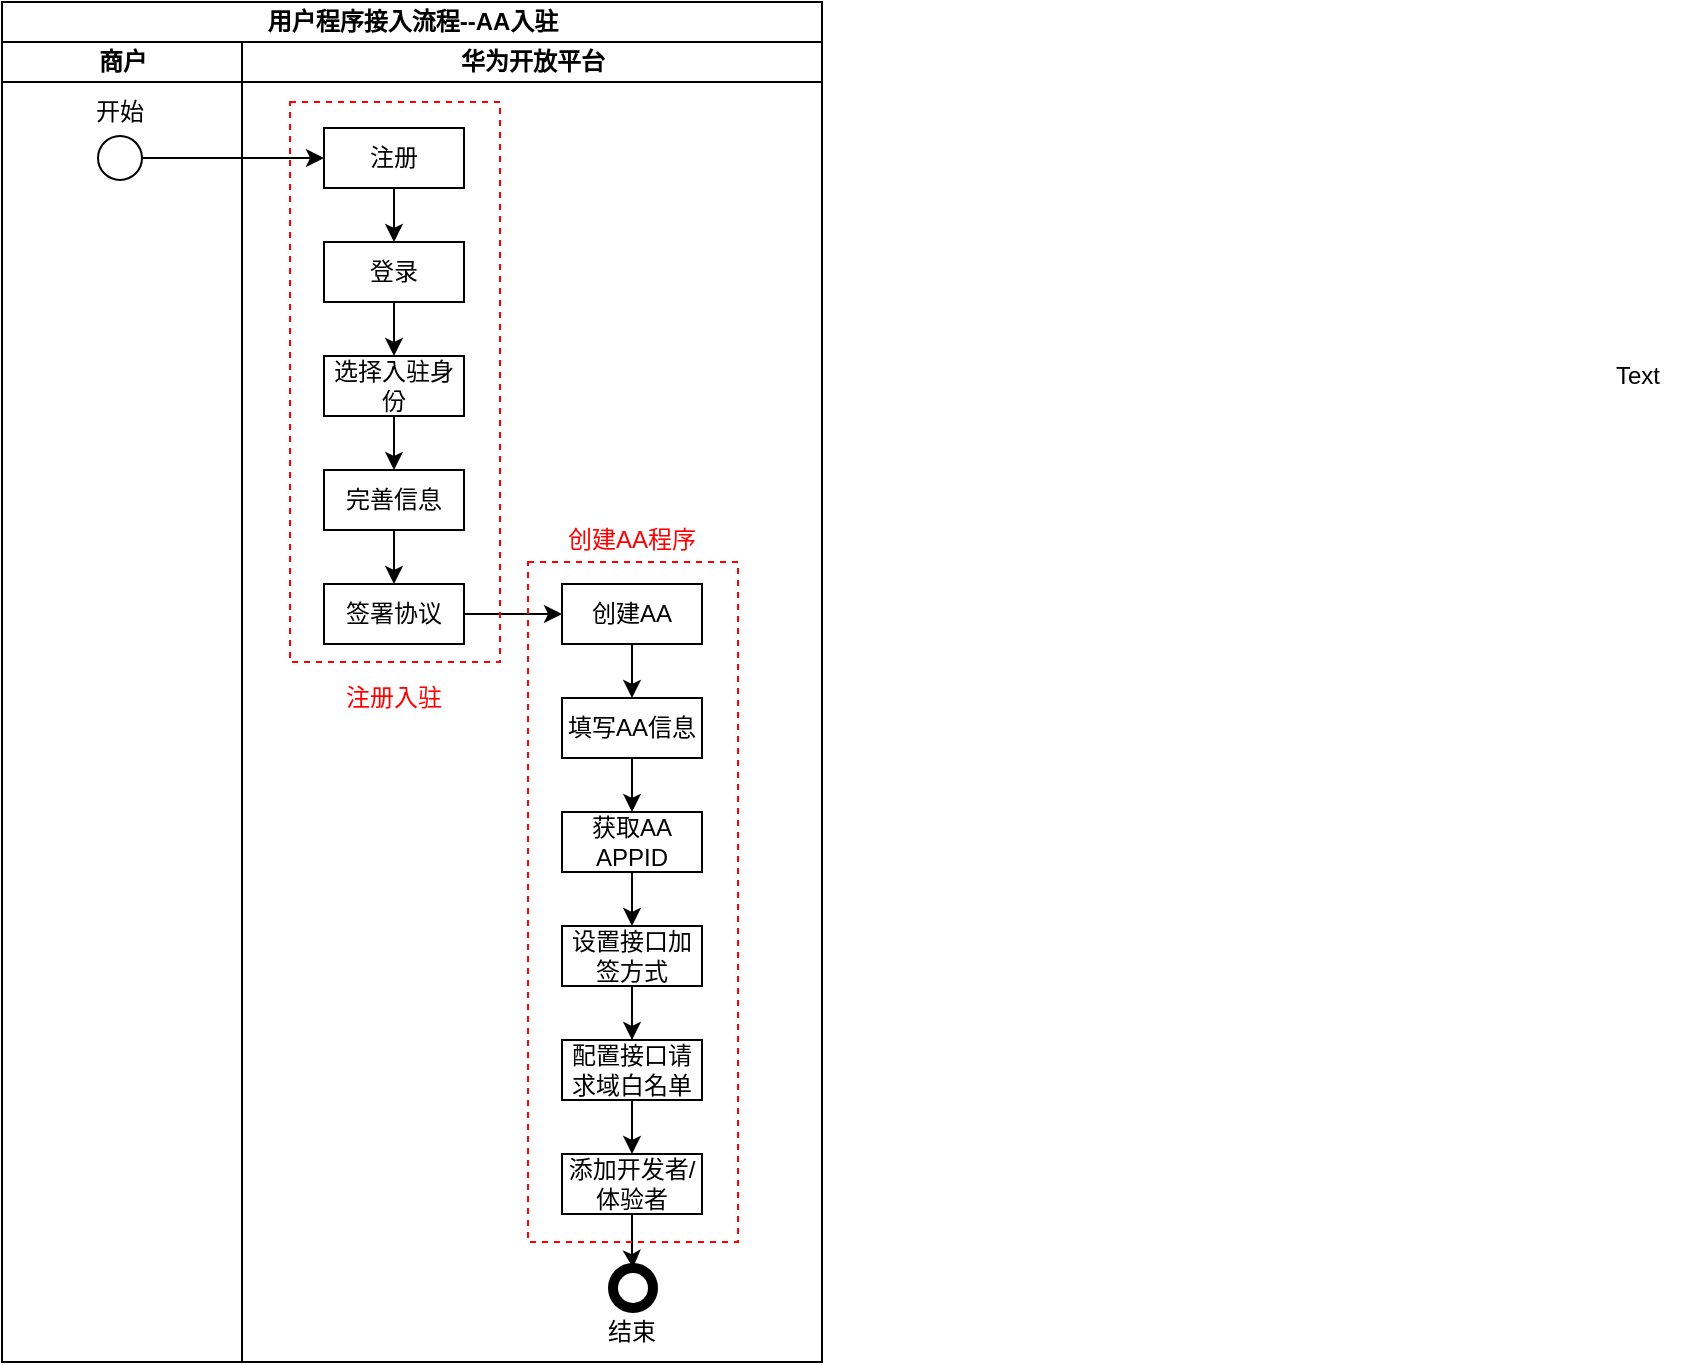 <mxfile version="10.8.9" type="github"><diagram id="RDamL4-OvYVVgfU67srh" name="Page-1"><mxGraphModel dx="1356" dy="703" grid="1" gridSize="10" guides="1" tooltips="1" connect="1" arrows="1" fold="1" page="1" pageScale="1" pageWidth="827" pageHeight="1169" math="0" shadow="0"><root><mxCell id="0"/><mxCell id="1" parent="0"/><mxCell id="rKyHQYC9KWDMwhG5L-uQ-1" value="用户程序接入流程--AA入驻" style="swimlane;html=1;childLayout=stackLayout;resizeParent=1;resizeParentMax=0;startSize=20;" parent="1" vertex="1"><mxGeometry x="120" y="100" width="410" height="680" as="geometry"/></mxCell><mxCell id="rKyHQYC9KWDMwhG5L-uQ-2" value="商户" style="swimlane;html=1;startSize=20;" parent="rKyHQYC9KWDMwhG5L-uQ-1" vertex="1"><mxGeometry y="20" width="120" height="660" as="geometry"/></mxCell><mxCell id="rKyHQYC9KWDMwhG5L-uQ-5" value="" style="shape=ellipse;html=1;dashed=0;whitespace=wrap;aspect=fixed;perimeter=ellipsePerimeter;direction=west;" parent="rKyHQYC9KWDMwhG5L-uQ-2" vertex="1"><mxGeometry x="48" y="47" width="22" height="22" as="geometry"/></mxCell><mxCell id="rKyHQYC9KWDMwhG5L-uQ-3" value="华为开放平台" style="swimlane;html=1;startSize=20;" parent="rKyHQYC9KWDMwhG5L-uQ-1" vertex="1"><mxGeometry x="120" y="20" width="290" height="660" as="geometry"/></mxCell><mxCell id="rKyHQYC9KWDMwhG5L-uQ-28" style="edgeStyle=orthogonalEdgeStyle;rounded=0;orthogonalLoop=1;jettySize=auto;html=1;entryX=0.5;entryY=0;entryDx=0;entryDy=0;" parent="rKyHQYC9KWDMwhG5L-uQ-3" source="rKyHQYC9KWDMwhG5L-uQ-8" target="rKyHQYC9KWDMwhG5L-uQ-17" edge="1"><mxGeometry relative="1" as="geometry"/></mxCell><mxCell id="rKyHQYC9KWDMwhG5L-uQ-8" value="注册" style="rounded=0;whiteSpace=wrap;html=1;" parent="rKyHQYC9KWDMwhG5L-uQ-3" vertex="1"><mxGeometry x="41" y="43" width="70" height="30" as="geometry"/></mxCell><mxCell id="rKyHQYC9KWDMwhG5L-uQ-29" style="edgeStyle=orthogonalEdgeStyle;rounded=0;orthogonalLoop=1;jettySize=auto;html=1;entryX=0.5;entryY=0;entryDx=0;entryDy=0;" parent="rKyHQYC9KWDMwhG5L-uQ-3" source="rKyHQYC9KWDMwhG5L-uQ-17" target="rKyHQYC9KWDMwhG5L-uQ-18" edge="1"><mxGeometry relative="1" as="geometry"/></mxCell><mxCell id="rKyHQYC9KWDMwhG5L-uQ-17" value="登录" style="rounded=0;whiteSpace=wrap;html=1;" parent="rKyHQYC9KWDMwhG5L-uQ-3" vertex="1"><mxGeometry x="41" y="100" width="70" height="30" as="geometry"/></mxCell><mxCell id="rKyHQYC9KWDMwhG5L-uQ-30" style="edgeStyle=orthogonalEdgeStyle;rounded=0;orthogonalLoop=1;jettySize=auto;html=1;entryX=0.5;entryY=0;entryDx=0;entryDy=0;" parent="rKyHQYC9KWDMwhG5L-uQ-3" source="rKyHQYC9KWDMwhG5L-uQ-18" target="rKyHQYC9KWDMwhG5L-uQ-19" edge="1"><mxGeometry relative="1" as="geometry"/></mxCell><mxCell id="rKyHQYC9KWDMwhG5L-uQ-18" value="选择入驻身份" style="rounded=0;whiteSpace=wrap;html=1;" parent="rKyHQYC9KWDMwhG5L-uQ-3" vertex="1"><mxGeometry x="41" y="157" width="70" height="30" as="geometry"/></mxCell><mxCell id="rKyHQYC9KWDMwhG5L-uQ-34" style="edgeStyle=orthogonalEdgeStyle;rounded=0;orthogonalLoop=1;jettySize=auto;html=1;entryX=0.5;entryY=0;entryDx=0;entryDy=0;" parent="rKyHQYC9KWDMwhG5L-uQ-3" source="rKyHQYC9KWDMwhG5L-uQ-19" target="rKyHQYC9KWDMwhG5L-uQ-20" edge="1"><mxGeometry relative="1" as="geometry"/></mxCell><mxCell id="rKyHQYC9KWDMwhG5L-uQ-19" value="完善信息" style="rounded=0;whiteSpace=wrap;html=1;" parent="rKyHQYC9KWDMwhG5L-uQ-3" vertex="1"><mxGeometry x="41" y="214" width="70" height="30" as="geometry"/></mxCell><mxCell id="rKyHQYC9KWDMwhG5L-uQ-35" style="edgeStyle=orthogonalEdgeStyle;rounded=0;orthogonalLoop=1;jettySize=auto;html=1;entryX=0;entryY=0.5;entryDx=0;entryDy=0;" parent="rKyHQYC9KWDMwhG5L-uQ-3" source="rKyHQYC9KWDMwhG5L-uQ-20" target="rKyHQYC9KWDMwhG5L-uQ-21" edge="1"><mxGeometry relative="1" as="geometry"/></mxCell><mxCell id="rKyHQYC9KWDMwhG5L-uQ-20" value="签署协议" style="rounded=0;whiteSpace=wrap;html=1;" parent="rKyHQYC9KWDMwhG5L-uQ-3" vertex="1"><mxGeometry x="41" y="271" width="70" height="30" as="geometry"/></mxCell><mxCell id="rKyHQYC9KWDMwhG5L-uQ-36" style="edgeStyle=orthogonalEdgeStyle;rounded=0;orthogonalLoop=1;jettySize=auto;html=1;entryX=0.5;entryY=0;entryDx=0;entryDy=0;" parent="rKyHQYC9KWDMwhG5L-uQ-3" source="rKyHQYC9KWDMwhG5L-uQ-21" target="rKyHQYC9KWDMwhG5L-uQ-22" edge="1"><mxGeometry relative="1" as="geometry"/></mxCell><mxCell id="rKyHQYC9KWDMwhG5L-uQ-21" value="创建AA" style="rounded=0;whiteSpace=wrap;html=1;" parent="rKyHQYC9KWDMwhG5L-uQ-3" vertex="1"><mxGeometry x="160" y="271" width="70" height="30" as="geometry"/></mxCell><mxCell id="rKyHQYC9KWDMwhG5L-uQ-37" style="edgeStyle=orthogonalEdgeStyle;rounded=0;orthogonalLoop=1;jettySize=auto;html=1;" parent="rKyHQYC9KWDMwhG5L-uQ-3" source="rKyHQYC9KWDMwhG5L-uQ-22" target="rKyHQYC9KWDMwhG5L-uQ-23" edge="1"><mxGeometry relative="1" as="geometry"/></mxCell><mxCell id="rKyHQYC9KWDMwhG5L-uQ-22" value="填写AA信息" style="rounded=0;whiteSpace=wrap;html=1;" parent="rKyHQYC9KWDMwhG5L-uQ-3" vertex="1"><mxGeometry x="160" y="328" width="70" height="30" as="geometry"/></mxCell><mxCell id="rKyHQYC9KWDMwhG5L-uQ-38" style="edgeStyle=orthogonalEdgeStyle;rounded=0;orthogonalLoop=1;jettySize=auto;html=1;" parent="rKyHQYC9KWDMwhG5L-uQ-3" source="rKyHQYC9KWDMwhG5L-uQ-23" target="rKyHQYC9KWDMwhG5L-uQ-24" edge="1"><mxGeometry relative="1" as="geometry"/></mxCell><mxCell id="rKyHQYC9KWDMwhG5L-uQ-23" value="获取AA APPID" style="rounded=0;whiteSpace=wrap;html=1;" parent="rKyHQYC9KWDMwhG5L-uQ-3" vertex="1"><mxGeometry x="160" y="385" width="70" height="30" as="geometry"/></mxCell><mxCell id="rKyHQYC9KWDMwhG5L-uQ-39" style="edgeStyle=orthogonalEdgeStyle;rounded=0;orthogonalLoop=1;jettySize=auto;html=1;entryX=0.5;entryY=0;entryDx=0;entryDy=0;" parent="rKyHQYC9KWDMwhG5L-uQ-3" source="rKyHQYC9KWDMwhG5L-uQ-24" target="rKyHQYC9KWDMwhG5L-uQ-25" edge="1"><mxGeometry relative="1" as="geometry"/></mxCell><mxCell id="rKyHQYC9KWDMwhG5L-uQ-24" value="设置接口加签方式" style="rounded=0;whiteSpace=wrap;html=1;" parent="rKyHQYC9KWDMwhG5L-uQ-3" vertex="1"><mxGeometry x="160" y="442" width="70" height="30" as="geometry"/></mxCell><mxCell id="rKyHQYC9KWDMwhG5L-uQ-40" style="edgeStyle=orthogonalEdgeStyle;rounded=0;orthogonalLoop=1;jettySize=auto;html=1;entryX=0.5;entryY=0;entryDx=0;entryDy=0;" parent="rKyHQYC9KWDMwhG5L-uQ-3" source="rKyHQYC9KWDMwhG5L-uQ-25" target="rKyHQYC9KWDMwhG5L-uQ-26" edge="1"><mxGeometry relative="1" as="geometry"/></mxCell><mxCell id="rKyHQYC9KWDMwhG5L-uQ-25" value="配置接口请求域白名单" style="rounded=0;whiteSpace=wrap;html=1;" parent="rKyHQYC9KWDMwhG5L-uQ-3" vertex="1"><mxGeometry x="160" y="499" width="70" height="30" as="geometry"/></mxCell><mxCell id="yvIWzl5cFYvzuHmB2aSH-3" style="edgeStyle=orthogonalEdgeStyle;rounded=0;orthogonalLoop=1;jettySize=auto;html=1;entryX=0.5;entryY=0;entryDx=0;entryDy=0;endArrow=classic;endFill=1;" edge="1" parent="rKyHQYC9KWDMwhG5L-uQ-3" source="rKyHQYC9KWDMwhG5L-uQ-26" target="rKyHQYC9KWDMwhG5L-uQ-27"><mxGeometry relative="1" as="geometry"/></mxCell><mxCell id="rKyHQYC9KWDMwhG5L-uQ-26" value="添加开发者/体验者" style="rounded=0;whiteSpace=wrap;html=1;" parent="rKyHQYC9KWDMwhG5L-uQ-3" vertex="1"><mxGeometry x="160" y="556" width="70" height="30" as="geometry"/></mxCell><mxCell id="rKyHQYC9KWDMwhG5L-uQ-27" value="" style="shape=ellipse;html=1;dashed=0;whitespace=wrap;aspect=fixed;strokeWidth=5;perimeter=ellipsePerimeter;" parent="rKyHQYC9KWDMwhG5L-uQ-3" vertex="1"><mxGeometry x="185.5" y="613" width="20" height="20" as="geometry"/></mxCell><mxCell id="rKyHQYC9KWDMwhG5L-uQ-42" value="结束" style="text;html=1;resizable=0;points=[];autosize=1;align=left;verticalAlign=top;spacingTop=-4;" parent="rKyHQYC9KWDMwhG5L-uQ-3" vertex="1"><mxGeometry x="180.5" y="635" width="50" height="10" as="geometry"/></mxCell><mxCell id="rKyHQYC9KWDMwhG5L-uQ-43" value="" style="rounded=0;whiteSpace=wrap;html=1;fillColor=none;dashed=1;strokeColor=#FF0000;" parent="rKyHQYC9KWDMwhG5L-uQ-3" vertex="1"><mxGeometry x="143" y="260" width="105" height="340" as="geometry"/></mxCell><mxCell id="rKyHQYC9KWDMwhG5L-uQ-44" value="" style="rounded=0;whiteSpace=wrap;html=1;fillColor=none;dashed=1;strokeColor=#FF0000;" parent="rKyHQYC9KWDMwhG5L-uQ-3" vertex="1"><mxGeometry x="24" y="30" width="105" height="280" as="geometry"/></mxCell><mxCell id="7aohEMpxZkKdHescvlkh-1" value="&lt;font color=&quot;#ff0000&quot;&gt;注册入驻&lt;/font&gt;" style="text;html=1;resizable=0;points=[];autosize=1;align=left;verticalAlign=top;spacingTop=-4;" parent="rKyHQYC9KWDMwhG5L-uQ-3" vertex="1"><mxGeometry x="50" y="318" width="80" height="10" as="geometry"/></mxCell><mxCell id="7aohEMpxZkKdHescvlkh-2" value="&lt;font color=&quot;#ff0000&quot;&gt;创建AA程序&lt;/font&gt;" style="text;html=1;resizable=0;points=[];autosize=1;align=left;verticalAlign=top;spacingTop=-4;" parent="rKyHQYC9KWDMwhG5L-uQ-3" vertex="1"><mxGeometry x="161" y="239" width="100" height="10" as="geometry"/></mxCell><mxCell id="rKyHQYC9KWDMwhG5L-uQ-9" style="edgeStyle=orthogonalEdgeStyle;rounded=0;orthogonalLoop=1;jettySize=auto;html=1;entryX=0;entryY=0.5;entryDx=0;entryDy=0;" parent="rKyHQYC9KWDMwhG5L-uQ-1" source="rKyHQYC9KWDMwhG5L-uQ-5" target="rKyHQYC9KWDMwhG5L-uQ-8" edge="1"><mxGeometry relative="1" as="geometry"/></mxCell><mxCell id="rKyHQYC9KWDMwhG5L-uQ-7" value="开始" style="text;html=1;resizable=0;points=[];autosize=1;align=left;verticalAlign=top;spacingTop=-4;" parent="1" vertex="1"><mxGeometry x="165" y="145" width="50" height="10" as="geometry"/></mxCell><mxCell id="yvIWzl5cFYvzuHmB2aSH-4" value="Text" style="text;html=1;resizable=0;points=[];autosize=1;align=left;verticalAlign=top;spacingTop=-4;" vertex="1" parent="1"><mxGeometry x="925" y="277" width="40" height="10" as="geometry"/></mxCell></root></mxGraphModel></diagram></mxfile>